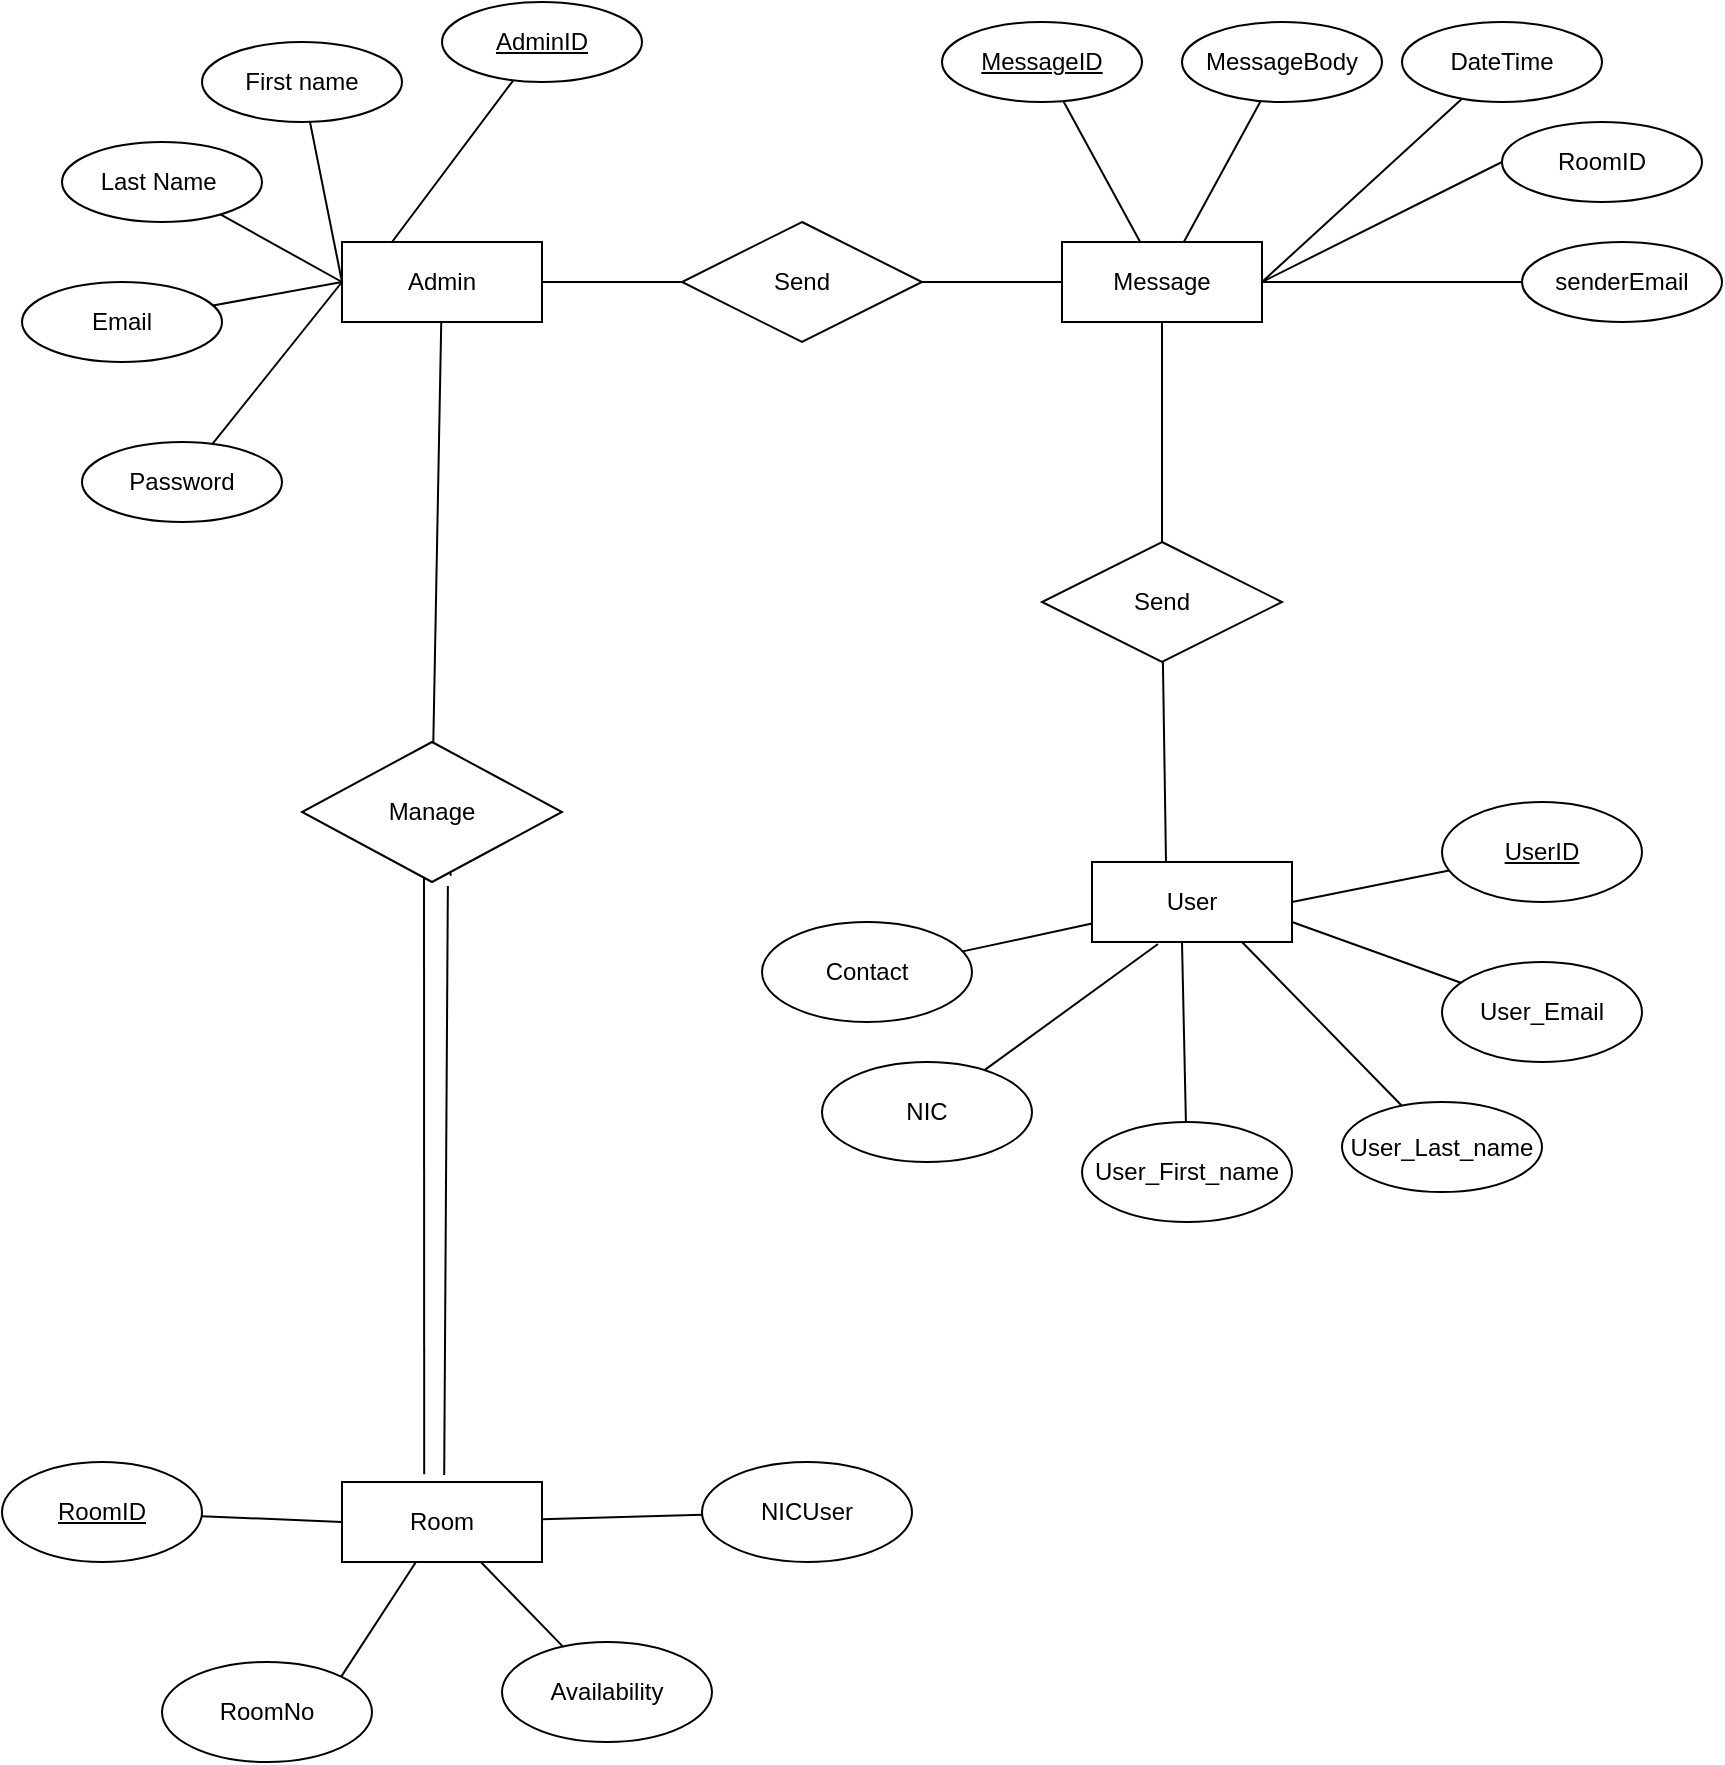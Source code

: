 <mxfile version="18.0.2" type="device"><diagram id="d2tdoORK5018edvyFw4s" name="Page-1"><mxGraphModel dx="1673" dy="925" grid="1" gridSize="10" guides="0" tooltips="1" connect="1" arrows="1" fold="1" page="1" pageScale="1" pageWidth="850" pageHeight="1100" math="0" shadow="0"><root><mxCell id="0"/><mxCell id="1" parent="0"/><mxCell id="IFqxtmeL7L9lnpnaO6BO-40" style="edgeStyle=none;rounded=0;orthogonalLoop=1;jettySize=auto;html=1;entryX=0;entryY=0.5;entryDx=0;entryDy=0;endArrow=none;endFill=0;" parent="1" source="IFqxtmeL7L9lnpnaO6BO-1" target="IFqxtmeL7L9lnpnaO6BO-39" edge="1"><mxGeometry relative="1" as="geometry"/></mxCell><mxCell id="fM-0t_B7Z95Gy71TTJKs-2" style="rounded=0;orthogonalLoop=1;jettySize=auto;html=1;endArrow=none;endFill=0;" parent="1" source="IFqxtmeL7L9lnpnaO6BO-1" target="fM-0t_B7Z95Gy71TTJKs-1" edge="1"><mxGeometry relative="1" as="geometry"/></mxCell><mxCell id="IFqxtmeL7L9lnpnaO6BO-1" value="Admin" style="whiteSpace=wrap;html=1;align=center;" parent="1" vertex="1"><mxGeometry x="180" y="140" width="100" height="40" as="geometry"/></mxCell><mxCell id="IFqxtmeL7L9lnpnaO6BO-13" style="edgeStyle=none;rounded=0;orthogonalLoop=1;jettySize=auto;html=1;entryX=0.25;entryY=0;entryDx=0;entryDy=0;endArrow=none;endFill=0;" parent="1" source="IFqxtmeL7L9lnpnaO6BO-2" target="IFqxtmeL7L9lnpnaO6BO-1" edge="1"><mxGeometry relative="1" as="geometry"/></mxCell><mxCell id="IFqxtmeL7L9lnpnaO6BO-2" value="AdminID" style="ellipse;whiteSpace=wrap;html=1;align=center;fontStyle=4;" parent="1" vertex="1"><mxGeometry x="230" y="20" width="100" height="40" as="geometry"/></mxCell><mxCell id="IFqxtmeL7L9lnpnaO6BO-11" style="edgeStyle=none;rounded=0;orthogonalLoop=1;jettySize=auto;html=1;entryX=0;entryY=0.5;entryDx=0;entryDy=0;endArrow=none;endFill=0;" parent="1" source="IFqxtmeL7L9lnpnaO6BO-3" target="IFqxtmeL7L9lnpnaO6BO-1" edge="1"><mxGeometry relative="1" as="geometry"/></mxCell><mxCell id="IFqxtmeL7L9lnpnaO6BO-3" value="Last Name&amp;nbsp;" style="ellipse;whiteSpace=wrap;html=1;align=center;" parent="1" vertex="1"><mxGeometry x="40" y="90" width="100" height="40" as="geometry"/></mxCell><mxCell id="IFqxtmeL7L9lnpnaO6BO-12" style="edgeStyle=none;rounded=0;orthogonalLoop=1;jettySize=auto;html=1;endArrow=none;endFill=0;" parent="1" source="IFqxtmeL7L9lnpnaO6BO-4" edge="1"><mxGeometry relative="1" as="geometry"><mxPoint x="180" y="160" as="targetPoint"/></mxGeometry></mxCell><mxCell id="IFqxtmeL7L9lnpnaO6BO-4" value="First name" style="ellipse;whiteSpace=wrap;html=1;align=center;" parent="1" vertex="1"><mxGeometry x="110" y="40" width="100" height="40" as="geometry"/></mxCell><mxCell id="IFqxtmeL7L9lnpnaO6BO-10" style="rounded=0;orthogonalLoop=1;jettySize=auto;html=1;entryX=0;entryY=0.5;entryDx=0;entryDy=0;endArrow=none;endFill=0;" parent="1" source="IFqxtmeL7L9lnpnaO6BO-5" target="IFqxtmeL7L9lnpnaO6BO-1" edge="1"><mxGeometry relative="1" as="geometry"/></mxCell><mxCell id="IFqxtmeL7L9lnpnaO6BO-5" value="Email" style="ellipse;whiteSpace=wrap;html=1;align=center;" parent="1" vertex="1"><mxGeometry x="20" y="160" width="100" height="40" as="geometry"/></mxCell><mxCell id="IFqxtmeL7L9lnpnaO6BO-15" style="edgeStyle=none;rounded=0;orthogonalLoop=1;jettySize=auto;html=1;endArrow=none;endFill=0;" parent="1" source="IFqxtmeL7L9lnpnaO6BO-6" edge="1"><mxGeometry relative="1" as="geometry"><mxPoint x="180" y="160" as="targetPoint"/></mxGeometry></mxCell><mxCell id="IFqxtmeL7L9lnpnaO6BO-6" value="Password&lt;br&gt;" style="ellipse;whiteSpace=wrap;html=1;align=center;" parent="1" vertex="1"><mxGeometry x="50" y="240" width="100" height="40" as="geometry"/></mxCell><mxCell id="IFqxtmeL7L9lnpnaO6BO-29" style="edgeStyle=none;rounded=0;orthogonalLoop=1;jettySize=auto;html=1;entryX=0;entryY=0.5;entryDx=0;entryDy=0;endArrow=none;endFill=0;exitX=1;exitY=0.5;exitDx=0;exitDy=0;" parent="1" source="IFqxtmeL7L9lnpnaO6BO-8" target="KYzUvCOHTHk_HEy5ZfEX-1" edge="1"><mxGeometry relative="1" as="geometry"><mxPoint x="740" y="170" as="targetPoint"/></mxGeometry></mxCell><mxCell id="IFqxtmeL7L9lnpnaO6BO-30" style="edgeStyle=none;rounded=0;orthogonalLoop=1;jettySize=auto;html=1;endArrow=none;endFill=0;" parent="1" source="IFqxtmeL7L9lnpnaO6BO-8" edge="1"><mxGeometry relative="1" as="geometry"><mxPoint x="770" y="160" as="targetPoint"/></mxGeometry></mxCell><mxCell id="IFqxtmeL7L9lnpnaO6BO-8" value="Message" style="whiteSpace=wrap;html=1;align=center;" parent="1" vertex="1"><mxGeometry x="540" y="140" width="100" height="40" as="geometry"/></mxCell><mxCell id="IFqxtmeL7L9lnpnaO6BO-20" style="edgeStyle=none;rounded=0;orthogonalLoop=1;jettySize=auto;html=1;endArrow=none;endFill=0;" parent="1" source="IFqxtmeL7L9lnpnaO6BO-16" target="IFqxtmeL7L9lnpnaO6BO-8" edge="1"><mxGeometry relative="1" as="geometry"/></mxCell><mxCell id="IFqxtmeL7L9lnpnaO6BO-16" value="MessageID" style="ellipse;whiteSpace=wrap;html=1;align=center;fontStyle=4;" parent="1" vertex="1"><mxGeometry x="480" y="30" width="100" height="40" as="geometry"/></mxCell><mxCell id="IFqxtmeL7L9lnpnaO6BO-22" style="edgeStyle=none;rounded=0;orthogonalLoop=1;jettySize=auto;html=1;entryX=1;entryY=0.5;entryDx=0;entryDy=0;endArrow=none;endFill=0;" parent="1" source="IFqxtmeL7L9lnpnaO6BO-17" target="IFqxtmeL7L9lnpnaO6BO-8" edge="1"><mxGeometry relative="1" as="geometry"/></mxCell><mxCell id="IFqxtmeL7L9lnpnaO6BO-17" value="DateTime" style="ellipse;whiteSpace=wrap;html=1;align=center;" parent="1" vertex="1"><mxGeometry x="710" y="30" width="100" height="40" as="geometry"/></mxCell><mxCell id="IFqxtmeL7L9lnpnaO6BO-21" style="edgeStyle=none;rounded=0;orthogonalLoop=1;jettySize=auto;html=1;endArrow=none;endFill=0;" parent="1" source="IFqxtmeL7L9lnpnaO6BO-18" target="IFqxtmeL7L9lnpnaO6BO-8" edge="1"><mxGeometry relative="1" as="geometry"/></mxCell><mxCell id="IFqxtmeL7L9lnpnaO6BO-18" value="MessageBody" style="ellipse;whiteSpace=wrap;html=1;align=center;" parent="1" vertex="1"><mxGeometry x="600" y="30" width="100" height="40" as="geometry"/></mxCell><mxCell id="lej0jwKVhH-pp6Cye0Vc-3" value="" style="edgeStyle=none;rounded=0;orthogonalLoop=1;jettySize=auto;html=1;endArrow=none;endFill=0;" parent="1" source="IFqxtmeL7L9lnpnaO6BO-26" target="lej0jwKVhH-pp6Cye0Vc-1" edge="1"><mxGeometry relative="1" as="geometry"/></mxCell><mxCell id="IFqxtmeL7L9lnpnaO6BO-26" value="User" style="whiteSpace=wrap;html=1;align=center;" parent="1" vertex="1"><mxGeometry x="555" y="450" width="100" height="40" as="geometry"/></mxCell><mxCell id="IFqxtmeL7L9lnpnaO6BO-38" style="edgeStyle=none;rounded=0;orthogonalLoop=1;jettySize=auto;html=1;entryX=1;entryY=0.5;entryDx=0;entryDy=0;endArrow=none;endFill=0;" parent="1" source="IFqxtmeL7L9lnpnaO6BO-31" target="IFqxtmeL7L9lnpnaO6BO-26" edge="1"><mxGeometry relative="1" as="geometry"/></mxCell><mxCell id="IFqxtmeL7L9lnpnaO6BO-31" value="UserID" style="ellipse;whiteSpace=wrap;html=1;align=center;fontStyle=4;" parent="1" vertex="1"><mxGeometry x="730" y="420" width="100" height="50" as="geometry"/></mxCell><mxCell id="IFqxtmeL7L9lnpnaO6BO-35" style="edgeStyle=none;rounded=0;orthogonalLoop=1;jettySize=auto;html=1;endArrow=none;endFill=0;" parent="1" source="IFqxtmeL7L9lnpnaO6BO-32" edge="1"><mxGeometry relative="1" as="geometry"><mxPoint x="600" y="490" as="targetPoint"/></mxGeometry></mxCell><mxCell id="IFqxtmeL7L9lnpnaO6BO-32" value="User_First_name" style="ellipse;whiteSpace=wrap;html=1;align=center;" parent="1" vertex="1"><mxGeometry x="550" y="580" width="105" height="50" as="geometry"/></mxCell><mxCell id="IFqxtmeL7L9lnpnaO6BO-37" style="edgeStyle=none;rounded=0;orthogonalLoop=1;jettySize=auto;html=1;entryX=1;entryY=0.75;entryDx=0;entryDy=0;endArrow=none;endFill=0;" parent="1" source="IFqxtmeL7L9lnpnaO6BO-33" target="IFqxtmeL7L9lnpnaO6BO-26" edge="1"><mxGeometry relative="1" as="geometry"/></mxCell><mxCell id="IFqxtmeL7L9lnpnaO6BO-33" value="User_Email" style="ellipse;whiteSpace=wrap;html=1;align=center;" parent="1" vertex="1"><mxGeometry x="730" y="500" width="100" height="50" as="geometry"/></mxCell><mxCell id="IFqxtmeL7L9lnpnaO6BO-36" style="edgeStyle=none;rounded=0;orthogonalLoop=1;jettySize=auto;html=1;entryX=0.75;entryY=1;entryDx=0;entryDy=0;endArrow=none;endFill=0;" parent="1" source="IFqxtmeL7L9lnpnaO6BO-34" target="IFqxtmeL7L9lnpnaO6BO-26" edge="1"><mxGeometry relative="1" as="geometry"/></mxCell><mxCell id="IFqxtmeL7L9lnpnaO6BO-34" value="User_Last_name" style="ellipse;whiteSpace=wrap;html=1;align=center;" parent="1" vertex="1"><mxGeometry x="680" y="570" width="100" height="45" as="geometry"/></mxCell><mxCell id="IFqxtmeL7L9lnpnaO6BO-41" style="edgeStyle=none;rounded=0;orthogonalLoop=1;jettySize=auto;html=1;exitX=1;exitY=0.5;exitDx=0;exitDy=0;entryX=0;entryY=0.5;entryDx=0;entryDy=0;endArrow=none;endFill=0;" parent="1" source="IFqxtmeL7L9lnpnaO6BO-39" target="IFqxtmeL7L9lnpnaO6BO-8" edge="1"><mxGeometry relative="1" as="geometry"/></mxCell><mxCell id="IFqxtmeL7L9lnpnaO6BO-39" value="Send" style="shape=rhombus;perimeter=rhombusPerimeter;whiteSpace=wrap;html=1;align=center;" parent="1" vertex="1"><mxGeometry x="350" y="130" width="120" height="60" as="geometry"/></mxCell><mxCell id="IFqxtmeL7L9lnpnaO6BO-43" style="edgeStyle=none;rounded=0;orthogonalLoop=1;jettySize=auto;html=1;entryX=0.5;entryY=1;entryDx=0;entryDy=0;endArrow=none;endFill=0;" parent="1" source="IFqxtmeL7L9lnpnaO6BO-42" target="IFqxtmeL7L9lnpnaO6BO-8" edge="1"><mxGeometry relative="1" as="geometry"/></mxCell><mxCell id="IFqxtmeL7L9lnpnaO6BO-44" style="edgeStyle=none;rounded=0;orthogonalLoop=1;jettySize=auto;html=1;endArrow=none;endFill=0;entryX=0.37;entryY=0;entryDx=0;entryDy=0;entryPerimeter=0;" parent="1" source="IFqxtmeL7L9lnpnaO6BO-42" target="IFqxtmeL7L9lnpnaO6BO-26" edge="1"><mxGeometry relative="1" as="geometry"><mxPoint x="590" y="440" as="targetPoint"/></mxGeometry></mxCell><mxCell id="IFqxtmeL7L9lnpnaO6BO-42" value="Send" style="shape=rhombus;perimeter=rhombusPerimeter;whiteSpace=wrap;html=1;align=center;" parent="1" vertex="1"><mxGeometry x="530" y="290" width="120" height="60" as="geometry"/></mxCell><mxCell id="IFqxtmeL7L9lnpnaO6BO-46" style="edgeStyle=none;rounded=0;orthogonalLoop=1;jettySize=auto;html=1;entryX=0.33;entryY=1.025;entryDx=0;entryDy=0;entryPerimeter=0;endArrow=none;endFill=0;" parent="1" source="IFqxtmeL7L9lnpnaO6BO-45" target="IFqxtmeL7L9lnpnaO6BO-26" edge="1"><mxGeometry relative="1" as="geometry"/></mxCell><mxCell id="IFqxtmeL7L9lnpnaO6BO-45" value="NIC" style="ellipse;whiteSpace=wrap;html=1;align=center;" parent="1" vertex="1"><mxGeometry x="420" y="550" width="105" height="50" as="geometry"/></mxCell><mxCell id="lej0jwKVhH-pp6Cye0Vc-1" value="Contact" style="ellipse;whiteSpace=wrap;html=1;align=center;" parent="1" vertex="1"><mxGeometry x="390" y="480" width="105" height="50" as="geometry"/></mxCell><mxCell id="KYzUvCOHTHk_HEy5ZfEX-1" value="RoomID" style="ellipse;whiteSpace=wrap;html=1;align=center;" parent="1" vertex="1"><mxGeometry x="760" y="80" width="100" height="40" as="geometry"/></mxCell><mxCell id="KYzUvCOHTHk_HEy5ZfEX-3" value="senderEmail" style="ellipse;whiteSpace=wrap;html=1;align=center;" parent="1" vertex="1"><mxGeometry x="770" y="140" width="100" height="40" as="geometry"/></mxCell><mxCell id="fM-0t_B7Z95Gy71TTJKs-4" style="edgeStyle=none;rounded=0;orthogonalLoop=1;jettySize=auto;html=1;endArrow=none;endFill=0;entryX=0.411;entryY=-0.096;entryDx=0;entryDy=0;entryPerimeter=0;" parent="1" target="fM-0t_B7Z95Gy71TTJKs-3" edge="1"><mxGeometry relative="1" as="geometry"><mxPoint x="221" y="450" as="sourcePoint"/><mxPoint x="210" y="700" as="targetPoint"/><Array as="points"/></mxGeometry></mxCell><mxCell id="fM-0t_B7Z95Gy71TTJKs-1" value="Manage" style="shape=rhombus;perimeter=rhombusPerimeter;whiteSpace=wrap;html=1;align=center;" parent="1" vertex="1"><mxGeometry x="160" y="390" width="130" height="70" as="geometry"/></mxCell><mxCell id="fM-0t_B7Z95Gy71TTJKs-10" value="" style="edgeStyle=none;rounded=0;orthogonalLoop=1;jettySize=auto;html=1;endArrow=none;endFill=0;" parent="1" source="fM-0t_B7Z95Gy71TTJKs-3" target="fM-0t_B7Z95Gy71TTJKs-7" edge="1"><mxGeometry relative="1" as="geometry"/></mxCell><mxCell id="fM-0t_B7Z95Gy71TTJKs-11" value="" style="edgeStyle=none;rounded=0;orthogonalLoop=1;jettySize=auto;html=1;endArrow=none;endFill=0;" parent="1" source="fM-0t_B7Z95Gy71TTJKs-3" target="fM-0t_B7Z95Gy71TTJKs-8" edge="1"><mxGeometry relative="1" as="geometry"/></mxCell><mxCell id="fM-0t_B7Z95Gy71TTJKs-12" style="edgeStyle=none;rounded=0;orthogonalLoop=1;jettySize=auto;html=1;entryX=1;entryY=0;entryDx=0;entryDy=0;endArrow=none;endFill=0;" parent="1" source="fM-0t_B7Z95Gy71TTJKs-3" target="fM-0t_B7Z95Gy71TTJKs-5" edge="1"><mxGeometry relative="1" as="geometry"/></mxCell><mxCell id="fM-0t_B7Z95Gy71TTJKs-3" value="Room" style="whiteSpace=wrap;html=1;align=center;" parent="1" vertex="1"><mxGeometry x="180" y="760" width="100" height="40" as="geometry"/></mxCell><mxCell id="fM-0t_B7Z95Gy71TTJKs-5" value="RoomNo" style="ellipse;whiteSpace=wrap;html=1;align=center;" parent="1" vertex="1"><mxGeometry x="90" y="850" width="105" height="50" as="geometry"/></mxCell><mxCell id="fM-0t_B7Z95Gy71TTJKs-9" style="edgeStyle=none;rounded=0;orthogonalLoop=1;jettySize=auto;html=1;endArrow=none;endFill=0;entryX=0;entryY=0.5;entryDx=0;entryDy=0;" parent="1" source="fM-0t_B7Z95Gy71TTJKs-6" target="fM-0t_B7Z95Gy71TTJKs-3" edge="1"><mxGeometry relative="1" as="geometry"><mxPoint x="170" y="780" as="targetPoint"/></mxGeometry></mxCell><mxCell id="fM-0t_B7Z95Gy71TTJKs-6" value="RoomID" style="ellipse;whiteSpace=wrap;html=1;align=center;fontStyle=4;" parent="1" vertex="1"><mxGeometry x="10" y="750" width="100" height="50" as="geometry"/></mxCell><mxCell id="fM-0t_B7Z95Gy71TTJKs-7" value="Availability" style="ellipse;whiteSpace=wrap;html=1;align=center;" parent="1" vertex="1"><mxGeometry x="260" y="840" width="105" height="50" as="geometry"/></mxCell><mxCell id="fM-0t_B7Z95Gy71TTJKs-8" value="NICUser" style="ellipse;whiteSpace=wrap;html=1;align=center;" parent="1" vertex="1"><mxGeometry x="360" y="750" width="105" height="50" as="geometry"/></mxCell><mxCell id="ny58q_o4MXzZmPTPO4RQ-1" style="edgeStyle=none;rounded=0;orthogonalLoop=1;jettySize=auto;html=1;endArrow=none;endFill=0;exitX=0.573;exitY=0.956;exitDx=0;exitDy=0;exitPerimeter=0;" edge="1" parent="1" source="fM-0t_B7Z95Gy71TTJKs-1" target="fM-0t_B7Z95Gy71TTJKs-1"><mxGeometry relative="1" as="geometry"><mxPoint x="240" y="470" as="sourcePoint"/><mxPoint x="240" y="770" as="targetPoint"/></mxGeometry></mxCell><mxCell id="ny58q_o4MXzZmPTPO4RQ-2" style="edgeStyle=none;rounded=0;orthogonalLoop=1;jettySize=auto;html=1;endArrow=none;endFill=0;entryX=0.411;entryY=-0.096;entryDx=0;entryDy=0;entryPerimeter=0;exitX=0.561;exitY=1.029;exitDx=0;exitDy=0;exitPerimeter=0;" edge="1" parent="1" source="fM-0t_B7Z95Gy71TTJKs-1"><mxGeometry relative="1" as="geometry"><mxPoint x="231" y="450" as="sourcePoint"/><mxPoint x="231.1" y="756.46" as="targetPoint"/><Array as="points"/></mxGeometry></mxCell></root></mxGraphModel></diagram></mxfile>